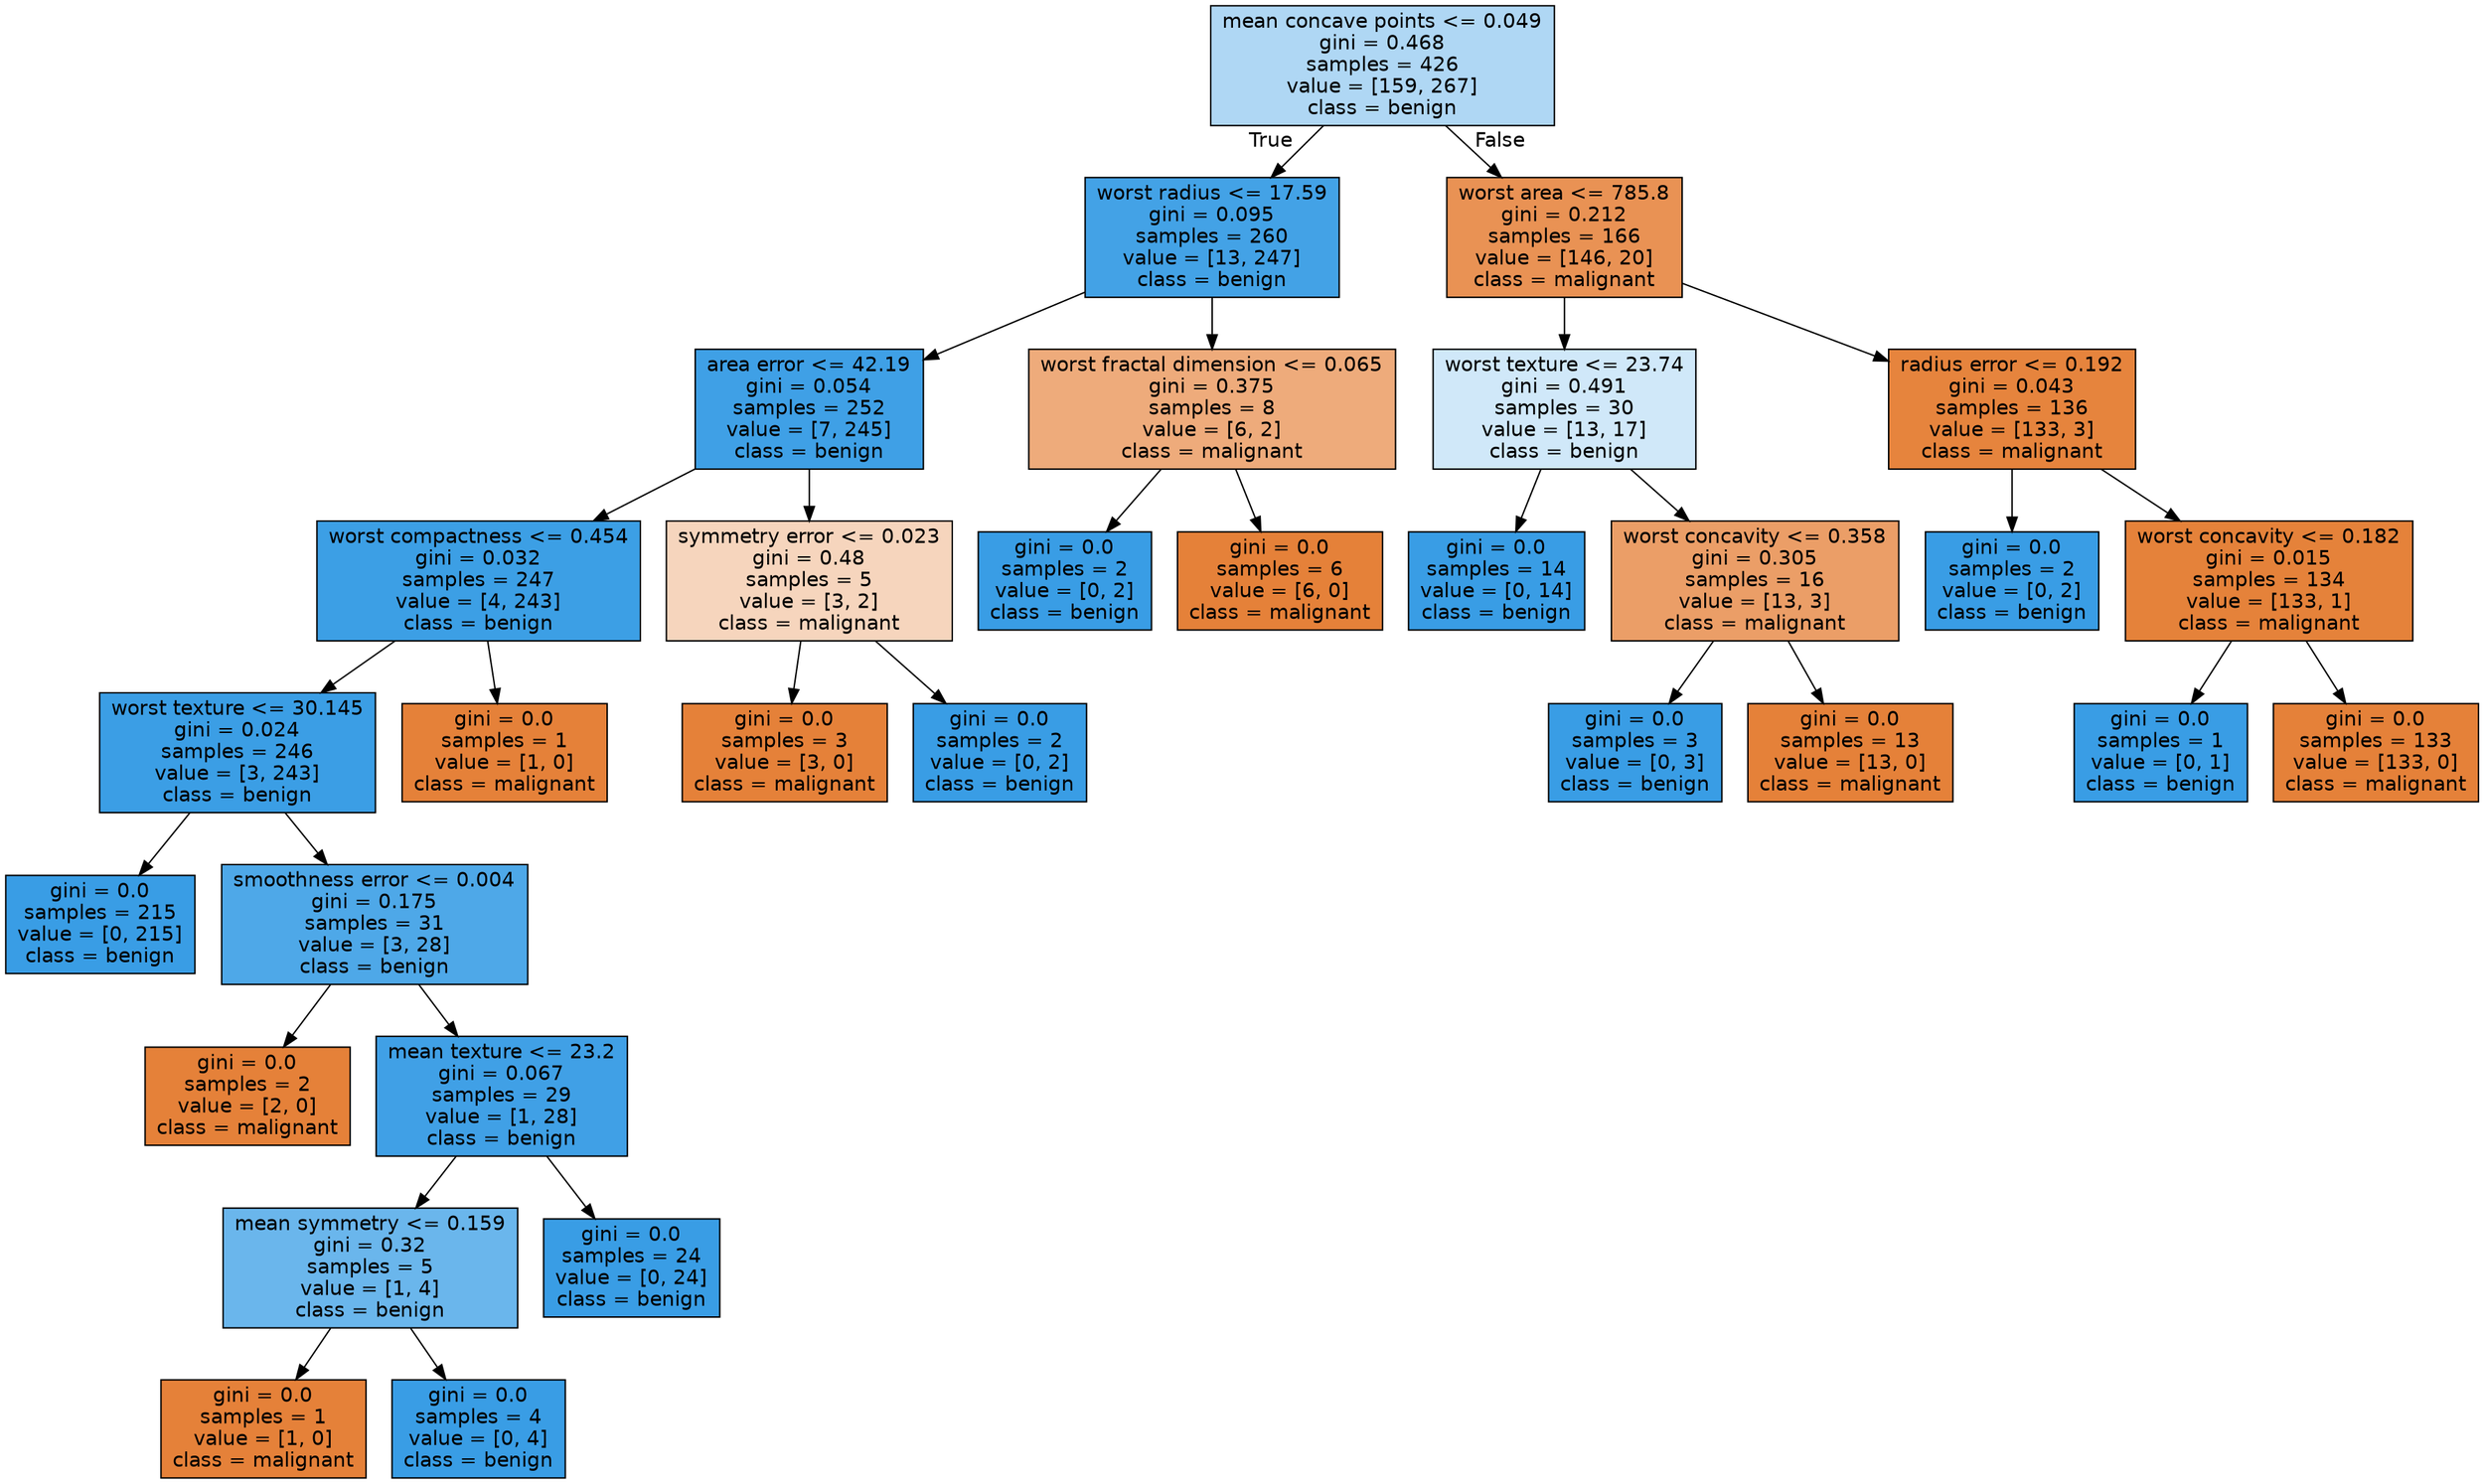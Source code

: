 digraph Tree {
node [shape=box, style="filled", color="black", fontname="helvetica"] ;
edge [fontname="helvetica"] ;
0 [label="mean concave points <= 0.049\ngini = 0.468\nsamples = 426\nvalue = [159, 267]\nclass = benign", fillcolor="#afd7f4"] ;
1 [label="worst radius <= 17.59\ngini = 0.095\nsamples = 260\nvalue = [13, 247]\nclass = benign", fillcolor="#43a2e6"] ;
0 -> 1 [labeldistance=2.5, labelangle=45, headlabel="True"] ;
2 [label="area error <= 42.19\ngini = 0.054\nsamples = 252\nvalue = [7, 245]\nclass = benign", fillcolor="#3fa0e6"] ;
1 -> 2 ;
3 [label="worst compactness <= 0.454\ngini = 0.032\nsamples = 247\nvalue = [4, 243]\nclass = benign", fillcolor="#3c9fe5"] ;
2 -> 3 ;
4 [label="worst texture <= 30.145\ngini = 0.024\nsamples = 246\nvalue = [3, 243]\nclass = benign", fillcolor="#3b9ee5"] ;
3 -> 4 ;
5 [label="gini = 0.0\nsamples = 215\nvalue = [0, 215]\nclass = benign", fillcolor="#399de5"] ;
4 -> 5 ;
6 [label="smoothness error <= 0.004\ngini = 0.175\nsamples = 31\nvalue = [3, 28]\nclass = benign", fillcolor="#4ea8e8"] ;
4 -> 6 ;
7 [label="gini = 0.0\nsamples = 2\nvalue = [2, 0]\nclass = malignant", fillcolor="#e58139"] ;
6 -> 7 ;
8 [label="mean texture <= 23.2\ngini = 0.067\nsamples = 29\nvalue = [1, 28]\nclass = benign", fillcolor="#40a0e6"] ;
6 -> 8 ;
9 [label="mean symmetry <= 0.159\ngini = 0.32\nsamples = 5\nvalue = [1, 4]\nclass = benign", fillcolor="#6ab6ec"] ;
8 -> 9 ;
10 [label="gini = 0.0\nsamples = 1\nvalue = [1, 0]\nclass = malignant", fillcolor="#e58139"] ;
9 -> 10 ;
11 [label="gini = 0.0\nsamples = 4\nvalue = [0, 4]\nclass = benign", fillcolor="#399de5"] ;
9 -> 11 ;
12 [label="gini = 0.0\nsamples = 24\nvalue = [0, 24]\nclass = benign", fillcolor="#399de5"] ;
8 -> 12 ;
13 [label="gini = 0.0\nsamples = 1\nvalue = [1, 0]\nclass = malignant", fillcolor="#e58139"] ;
3 -> 13 ;
14 [label="symmetry error <= 0.023\ngini = 0.48\nsamples = 5\nvalue = [3, 2]\nclass = malignant", fillcolor="#f6d5bd"] ;
2 -> 14 ;
15 [label="gini = 0.0\nsamples = 3\nvalue = [3, 0]\nclass = malignant", fillcolor="#e58139"] ;
14 -> 15 ;
16 [label="gini = 0.0\nsamples = 2\nvalue = [0, 2]\nclass = benign", fillcolor="#399de5"] ;
14 -> 16 ;
17 [label="worst fractal dimension <= 0.065\ngini = 0.375\nsamples = 8\nvalue = [6, 2]\nclass = malignant", fillcolor="#eeab7b"] ;
1 -> 17 ;
18 [label="gini = 0.0\nsamples = 2\nvalue = [0, 2]\nclass = benign", fillcolor="#399de5"] ;
17 -> 18 ;
19 [label="gini = 0.0\nsamples = 6\nvalue = [6, 0]\nclass = malignant", fillcolor="#e58139"] ;
17 -> 19 ;
20 [label="worst area <= 785.8\ngini = 0.212\nsamples = 166\nvalue = [146, 20]\nclass = malignant", fillcolor="#e99254"] ;
0 -> 20 [labeldistance=2.5, labelangle=-45, headlabel="False"] ;
21 [label="worst texture <= 23.74\ngini = 0.491\nsamples = 30\nvalue = [13, 17]\nclass = benign", fillcolor="#d0e8f9"] ;
20 -> 21 ;
22 [label="gini = 0.0\nsamples = 14\nvalue = [0, 14]\nclass = benign", fillcolor="#399de5"] ;
21 -> 22 ;
23 [label="worst concavity <= 0.358\ngini = 0.305\nsamples = 16\nvalue = [13, 3]\nclass = malignant", fillcolor="#eb9e67"] ;
21 -> 23 ;
24 [label="gini = 0.0\nsamples = 3\nvalue = [0, 3]\nclass = benign", fillcolor="#399de5"] ;
23 -> 24 ;
25 [label="gini = 0.0\nsamples = 13\nvalue = [13, 0]\nclass = malignant", fillcolor="#e58139"] ;
23 -> 25 ;
26 [label="radius error <= 0.192\ngini = 0.043\nsamples = 136\nvalue = [133, 3]\nclass = malignant", fillcolor="#e6843d"] ;
20 -> 26 ;
27 [label="gini = 0.0\nsamples = 2\nvalue = [0, 2]\nclass = benign", fillcolor="#399de5"] ;
26 -> 27 ;
28 [label="worst concavity <= 0.182\ngini = 0.015\nsamples = 134\nvalue = [133, 1]\nclass = malignant", fillcolor="#e5823a"] ;
26 -> 28 ;
29 [label="gini = 0.0\nsamples = 1\nvalue = [0, 1]\nclass = benign", fillcolor="#399de5"] ;
28 -> 29 ;
30 [label="gini = 0.0\nsamples = 133\nvalue = [133, 0]\nclass = malignant", fillcolor="#e58139"] ;
28 -> 30 ;
}
